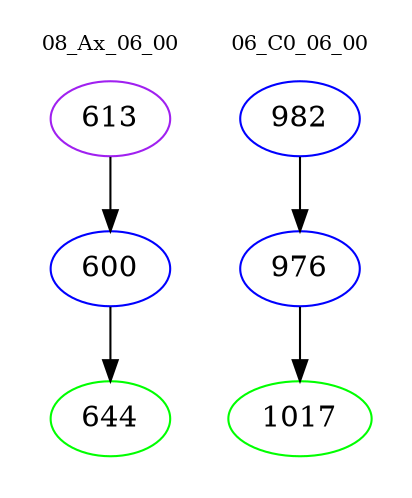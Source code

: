 digraph{
subgraph cluster_0 {
color = white
label = "08_Ax_06_00";
fontsize=10;
T0_613 [label="613", color="purple"]
T0_613 -> T0_600 [color="black"]
T0_600 [label="600", color="blue"]
T0_600 -> T0_644 [color="black"]
T0_644 [label="644", color="green"]
}
subgraph cluster_1 {
color = white
label = "06_C0_06_00";
fontsize=10;
T1_982 [label="982", color="blue"]
T1_982 -> T1_976 [color="black"]
T1_976 [label="976", color="blue"]
T1_976 -> T1_1017 [color="black"]
T1_1017 [label="1017", color="green"]
}
}

